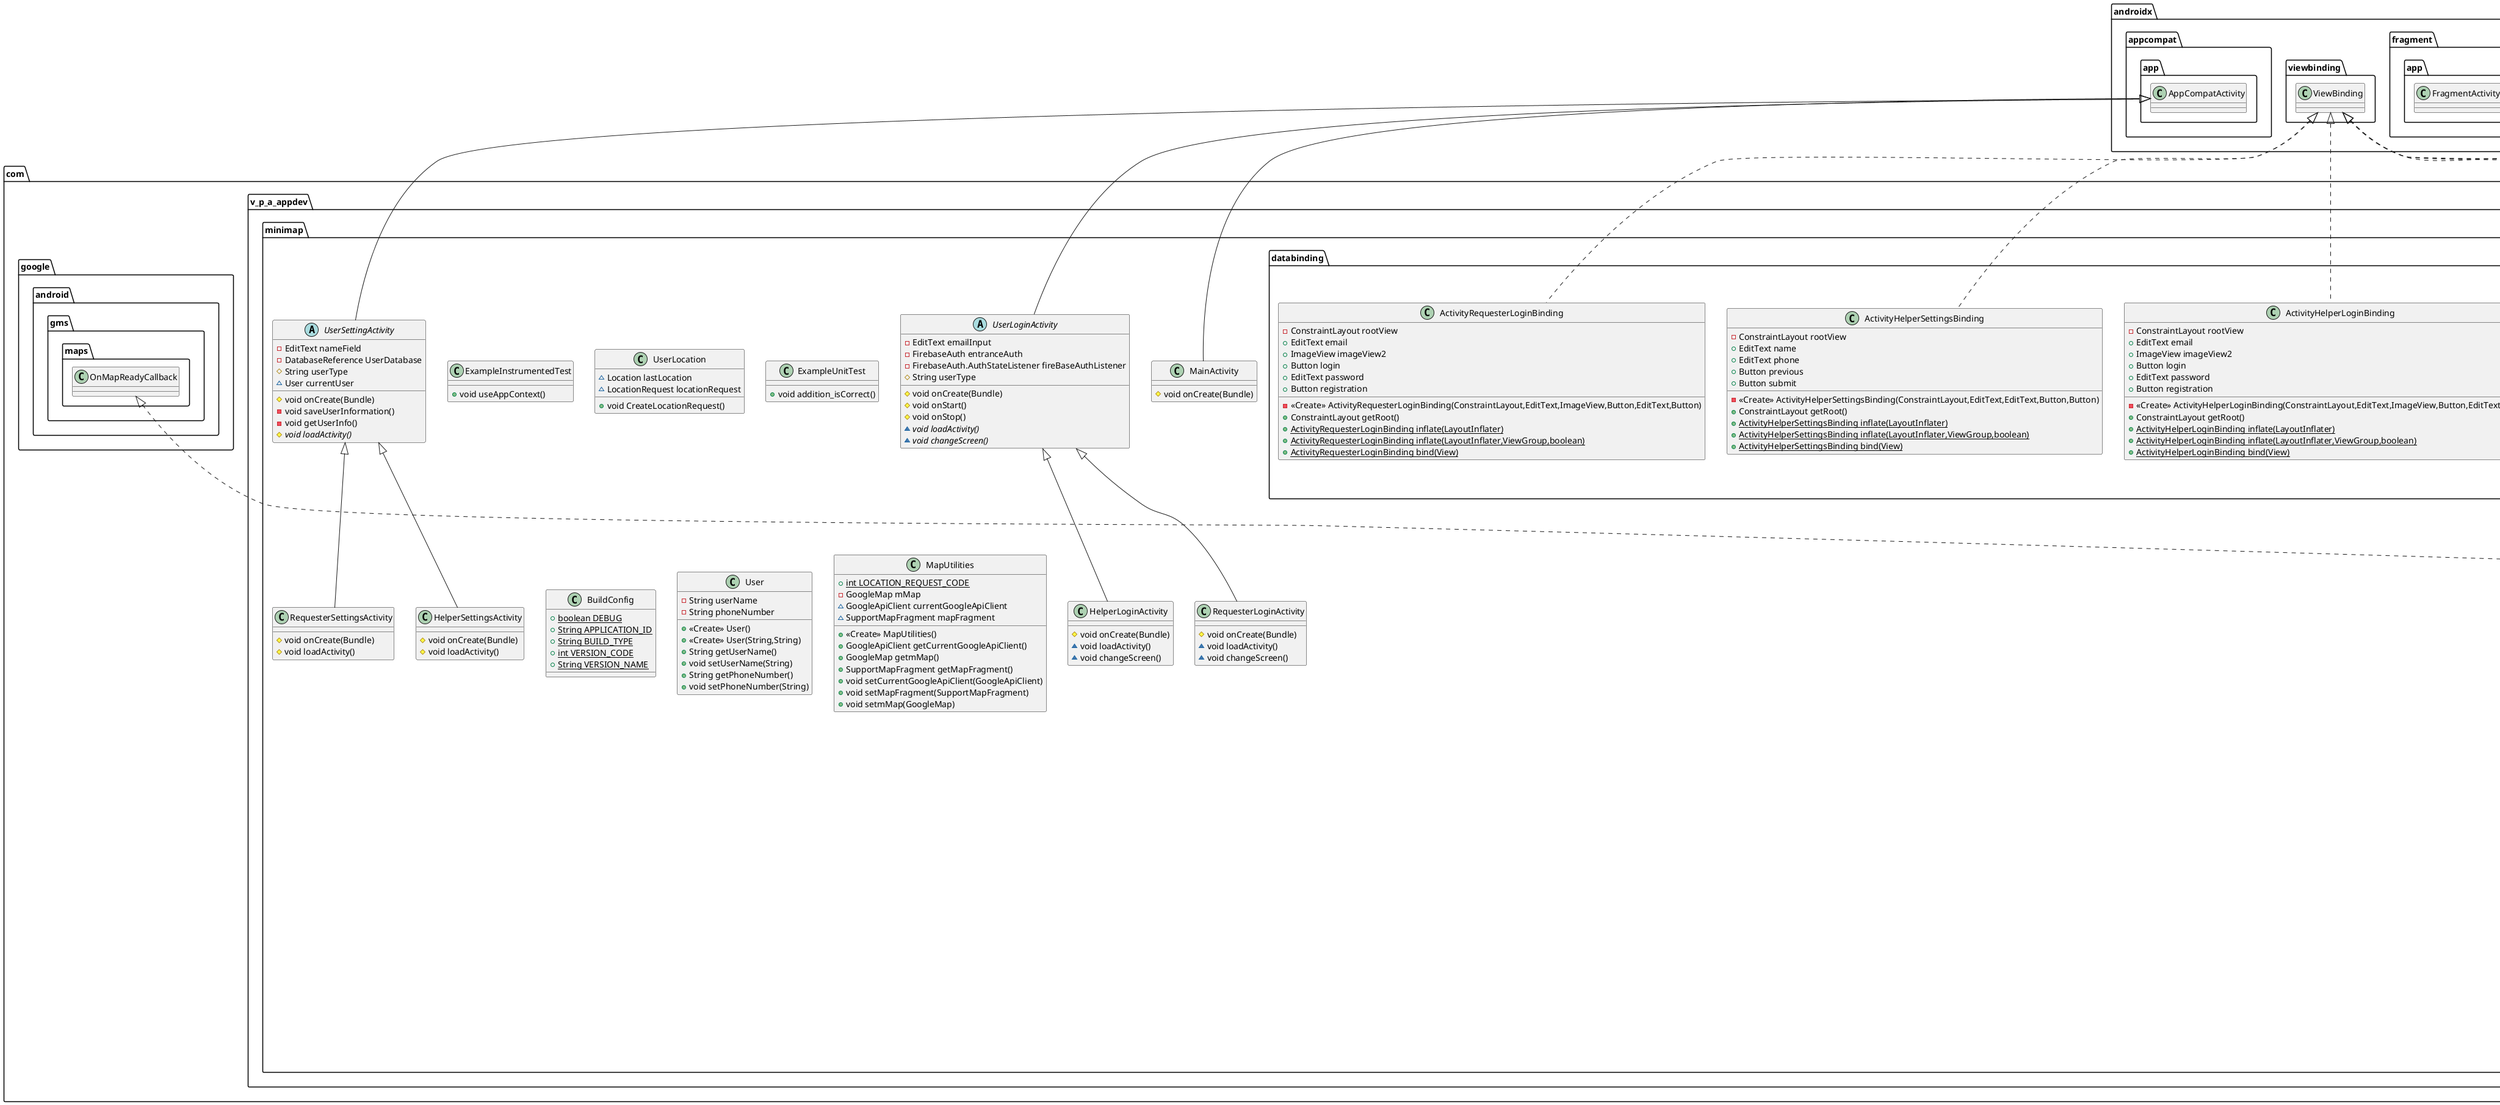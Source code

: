 @startuml
class com.v_p_a_appdev.minimap.databinding.ActivityRequesterSettingsBinding {
- ConstraintLayout rootView
+ EditText name
+ EditText phone
+ Button previous
+ Button submit
- <<Create>> ActivityRequesterSettingsBinding(ConstraintLayout,EditText,EditText,Button,Button)
+ ConstraintLayout getRoot()
+ {static} ActivityRequesterSettingsBinding inflate(LayoutInflater)
+ {static} ActivityRequesterSettingsBinding inflate(LayoutInflater,ViewGroup,boolean)
+ {static} ActivityRequesterSettingsBinding bind(View)
}
class com.v_p_a_appdev.minimap.databinding.ActivityRequesterMapBinding {
- FrameLayout rootView
+ Button closeMenu
+ ImageView helperIcon
+ LinearLayout helperInfo
+ TextView helperName
+ TextView helperPhone
+ Button logout
+ Button openMenu
+ Button request
+ LinearLayout requesterMenu
+ Button settings
- <<Create>> ActivityRequesterMapBinding(FrameLayout,Button,ImageView,LinearLayout,TextView,TextView,Button,Button,Button,LinearLayout,Button)
+ FrameLayout getRoot()
+ {static} ActivityRequesterMapBinding inflate(LayoutInflater)
+ {static} ActivityRequesterMapBinding inflate(LayoutInflater,ViewGroup,boolean)
+ {static} ActivityRequesterMapBinding bind(View)
}
class com.v_p_a_appdev.minimap.RequesterSettingsActivity {
# void onCreate(Bundle)
# void loadActivity()
}
class com.v_p_a_appdev.minimap.databinding.ActivityMainBinding {
- ConstraintLayout rootView
+ Button customer
+ ImageView imageView2
+ Button worker
- <<Create>> ActivityMainBinding(ConstraintLayout,Button,ImageView,Button)
+ ConstraintLayout getRoot()
+ {static} ActivityMainBinding inflate(LayoutInflater)
+ {static} ActivityMainBinding inflate(LayoutInflater,ViewGroup,boolean)
+ {static} ActivityMainBinding bind(View)
}
class com.v_p_a_appdev.minimap.ExampleInstrumentedTest {
+ void useAppContext()
}
class com.v_p_a_appdev.minimap.HelperLoginActivity {
# void onCreate(Bundle)
~ void loadActivity()
~ void changeScreen()
}
class com.v_p_a_appdev.minimap.databinding.ActivityHelperMapBinding {
- FrameLayout rootView
+ Button closeMenu
+ LinearLayout helperMenu
+ Button logout
+ FragmentContainerView map
+ Button openMenu
+ ImageView requesterIcon
+ LinearLayout requesterInfo
+ TextView requesterName
+ TextView requesterPhone
+ Button settings
- <<Create>> ActivityHelperMapBinding(FrameLayout,Button,LinearLayout,Button,FragmentContainerView,Button,ImageView,LinearLayout,TextView,TextView,Button)
+ FrameLayout getRoot()
+ {static} ActivityHelperMapBinding inflate(LayoutInflater)
+ {static} ActivityHelperMapBinding inflate(LayoutInflater,ViewGroup,boolean)
+ {static} ActivityHelperMapBinding bind(View)
}
class com.v_p_a_appdev.minimap.UserLocation {
~ Location lastLocation
~ LocationRequest locationRequest
+ void CreateLocationRequest()
}
class com.v_p_a_appdev.minimap.databinding.ActivityHelperLoginBinding {
- ConstraintLayout rootView
+ EditText email
+ ImageView imageView2
+ Button login
+ EditText password
+ Button registration
- <<Create>> ActivityHelperLoginBinding(ConstraintLayout,EditText,ImageView,Button,EditText,Button)
+ ConstraintLayout getRoot()
+ {static} ActivityHelperLoginBinding inflate(LayoutInflater)
+ {static} ActivityHelperLoginBinding inflate(LayoutInflater,ViewGroup,boolean)
+ {static} ActivityHelperLoginBinding bind(View)
}
abstract class com.v_p_a_appdev.minimap.UserLoginActivity {
- EditText emailInput
- FirebaseAuth entranceAuth
- FirebaseAuth.AuthStateListener fireBaseAuthListener
# String userType
# void onCreate(Bundle)
# void onStart()
# void onStop()
~ {abstract}void loadActivity()
~ {abstract}void changeScreen()
}
class com.v_p_a_appdev.minimap.ExampleUnitTest {
+ void addition_isCorrect()
}
class com.v_p_a_appdev.minimap.databinding.ActivityHelperSettingsBinding {
- ConstraintLayout rootView
+ EditText name
+ EditText phone
+ Button previous
+ Button submit
- <<Create>> ActivityHelperSettingsBinding(ConstraintLayout,EditText,EditText,Button,Button)
+ ConstraintLayout getRoot()
+ {static} ActivityHelperSettingsBinding inflate(LayoutInflater)
+ {static} ActivityHelperSettingsBinding inflate(LayoutInflater,ViewGroup,boolean)
+ {static} ActivityHelperSettingsBinding bind(View)
}
class com.v_p_a_appdev.minimap.databinding.ActivityRequesterLoginBinding {
- ConstraintLayout rootView
+ EditText email
+ ImageView imageView2
+ Button login
+ EditText password
+ Button registration
- <<Create>> ActivityRequesterLoginBinding(ConstraintLayout,EditText,ImageView,Button,EditText,Button)
+ ConstraintLayout getRoot()
+ {static} ActivityRequesterLoginBinding inflate(LayoutInflater)
+ {static} ActivityRequesterLoginBinding inflate(LayoutInflater,ViewGroup,boolean)
+ {static} ActivityRequesterLoginBinding bind(View)
}
class com.v_p_a_appdev.minimap.BuildConfig {
+ {static} boolean DEBUG
+ {static} String APPLICATION_ID
+ {static} String BUILD_TYPE
+ {static} int VERSION_CODE
+ {static} String VERSION_NAME
}
class com.v_p_a_appdev.minimap.HelperMapActivity {
- Button logoutButton
- boolean isLoggingOut
- Marker jobMarker
- String requesterId
- LinearLayout requesterInfo
- ImageView requesterIcon
- TextView requesterName
- DatabaseReference assignedReqLocationRef
- ValueEventListener assignedReqLocationRefListener
# void onCreate(Bundle)
- void initialize()
- void getAssignedRequester()
- void getAssignedRequesterLocation()
- void getAssignedRequesterInfo()
+ void onLocationChanged(Location)
+ void onConnectionSuspended(int)
- void disconnectwHelper()
# void onStop()
# void loadSetting()
+ void ShowDialer(View)
# void loadActivity()
}
class com.v_p_a_appdev.minimap.User {
- String userName
- String phoneNumber
+ <<Create>> User()
+ <<Create>> User(String,String)
+ String getUserName()
+ void setUserName(String)
+ String getPhoneNumber()
+ void setPhoneNumber(String)
}
class com.v_p_a_appdev.minimap.MainActivity {
# void onCreate(Bundle)
}
class com.v_p_a_appdev.minimap.HelperSettingsActivity {
# void onCreate(Bundle)
# void loadActivity()
}
class com.v_p_a_appdev.minimap.RequesterMapActivity {
- Button logoutButton
- LatLng requestLocation
- boolean isRequesting
- Marker helperMarker
- Marker requesterMarker
- LinearLayout helperInfo
- ImageView helperIcon
- TextView helperName
- int radius
- boolean helperFound
- String helperFoundId
~ GeoQuery geoQuery
- DatabaseReference helperLocRef
- ValueEventListener helperLocationRefListener
# void onCreate(Bundle)
- void initialize()
- void getClosestHelper()
- void getHelperInfo()
- void getHelperLocation()
# void onStop()
# void loadSetting()
# void loadActivity()
}
abstract class com.v_p_a_appdev.minimap.UserSettingActivity {
- EditText nameField
- DatabaseReference UserDatabase
# String userType
~ User currentUser
# void onCreate(Bundle)
- void saveUserInformation()
- void getUserInfo()
# {abstract}void loadActivity()
}
class com.v_p_a_appdev.minimap.MapUtilities {
+ {static} int LOCATION_REQUEST_CODE
- GoogleMap mMap
~ GoogleApiClient currentGoogleApiClient
~ SupportMapFragment mapFragment
+ <<Create>> MapUtilities()
+ GoogleApiClient getCurrentGoogleApiClient()
+ GoogleMap getmMap()
+ SupportMapFragment getMapFragment()
+ void setCurrentGoogleApiClient(GoogleApiClient)
+ void setMapFragment(SupportMapFragment)
+ void setmMap(GoogleMap)
}
class com.v_p_a_appdev.minimap.RequesterLoginActivity {
# void onCreate(Bundle)
~ void loadActivity()
~ void changeScreen()
}
abstract class com.v_p_a_appdev.minimap.UserMapActivity {
# MapUtilities mapUtils
~ String userId
~ UserLocation userLocation
- Button settingButton
# void onCreate(Bundle)
+ void onMapReady(GoogleMap)
# void buildGoogleApiClient()
+ void onLocationChanged(Location)
+ void onConnected(Bundle)
- boolean CheckConnected()
+ void onRequestPermissionsResult(int,String[],int[])
+ void onConnectionSuspended(int)
+ void onConnectionFailed(ConnectionResult)
# void onStop()
# {abstract}void loadSetting()
# {abstract}void loadActivity()
}


androidx.viewbinding.ViewBinding <|.. com.v_p_a_appdev.minimap.databinding.ActivityRequesterSettingsBinding
androidx.viewbinding.ViewBinding <|.. com.v_p_a_appdev.minimap.databinding.ActivityRequesterMapBinding
com.v_p_a_appdev.minimap.UserSettingActivity <|-- com.v_p_a_appdev.minimap.RequesterSettingsActivity
androidx.viewbinding.ViewBinding <|.. com.v_p_a_appdev.minimap.databinding.ActivityMainBinding
com.v_p_a_appdev.minimap.UserLoginActivity <|-- com.v_p_a_appdev.minimap.HelperLoginActivity
androidx.viewbinding.ViewBinding <|.. com.v_p_a_appdev.minimap.databinding.ActivityHelperMapBinding
androidx.viewbinding.ViewBinding <|.. com.v_p_a_appdev.minimap.databinding.ActivityHelperLoginBinding
androidx.appcompat.app.AppCompatActivity <|-- com.v_p_a_appdev.minimap.UserLoginActivity
androidx.viewbinding.ViewBinding <|.. com.v_p_a_appdev.minimap.databinding.ActivityHelperSettingsBinding
androidx.viewbinding.ViewBinding <|.. com.v_p_a_appdev.minimap.databinding.ActivityRequesterLoginBinding
com.v_p_a_appdev.minimap.UserMapActivity <|-- com.v_p_a_appdev.minimap.HelperMapActivity
androidx.appcompat.app.AppCompatActivity <|-- com.v_p_a_appdev.minimap.MainActivity
com.v_p_a_appdev.minimap.UserSettingActivity <|-- com.v_p_a_appdev.minimap.HelperSettingsActivity
com.v_p_a_appdev.minimap.UserMapActivity <|-- com.v_p_a_appdev.minimap.RequesterMapActivity
androidx.appcompat.app.AppCompatActivity <|-- com.v_p_a_appdev.minimap.UserSettingActivity
com.v_p_a_appdev.minimap.UserLoginActivity <|-- com.v_p_a_appdev.minimap.RequesterLoginActivity
android.location.LocationListener <|.. com.v_p_a_appdev.minimap.UserMapActivity
com.google.android.gms.maps.OnMapReadyCallback <|.. com.v_p_a_appdev.minimap.UserMapActivity
com.v_p_a_appdev.minimap.ConnectionCallbacks <|.. com.v_p_a_appdev.minimap.UserMapActivity
com.v_p_a_appdev.minimap.OnConnectionFailedListener <|.. com.v_p_a_appdev.minimap.UserMapActivity
android.location.LocationListener <|.. com.v_p_a_appdev.minimap.UserMapActivity
androidx.fragment.app.FragmentActivity <|-- com.v_p_a_appdev.minimap.UserMapActivity
@enduml